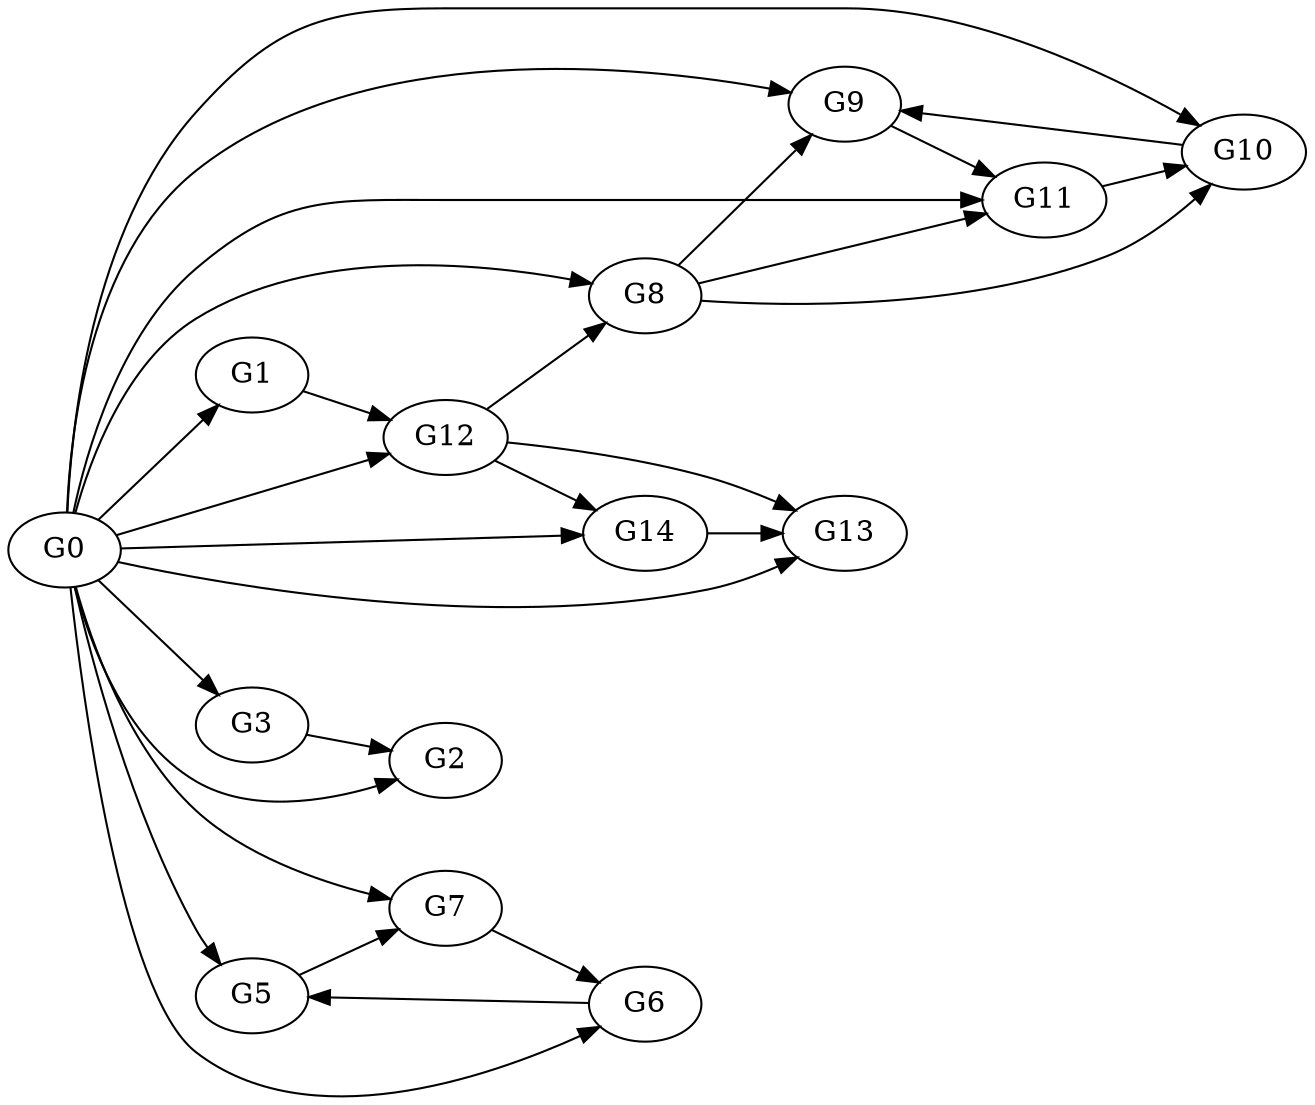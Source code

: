 digraph "Example" {
	rankdir=LR;
	"G0";
	"G1";
	"G2";
	"G3";
	"G5";
	"G6";
	"G7";
	"G8";
	"G9";
	"G10";
	"G11";
	"G12";
	"G13";
	"G14";
	"G0" -> "G1";
	"G0" -> "G2";
	"G0" -> "G3";
	"G3" -> "G2";
	"G5" -> "G7";
	"G6" -> "G5";
	"G7" -> "G6";
	"G8" -> "G9";
	"G8" -> "G10";
	"G8" -> "G11";
	"G9" -> "G11";
	"G10" -> "G9";
	"G11" -> "G10";
	"G12" -> "G13";
	"G12" -> "G14";
	"G14" -> "G13";
	"G0" -> "G5";
	"G0" -> "G6";
	"G0" -> "G7";
	"G0" -> "G8";
	"G0" -> "G9";
	"G0" -> "G10";
	"G0" -> "G11";
	"G0" -> "G12";
	"G0" -> "G13";
	"G0" -> "G14";
	"G12" -> "G8";
	"G1" -> "G12";
}